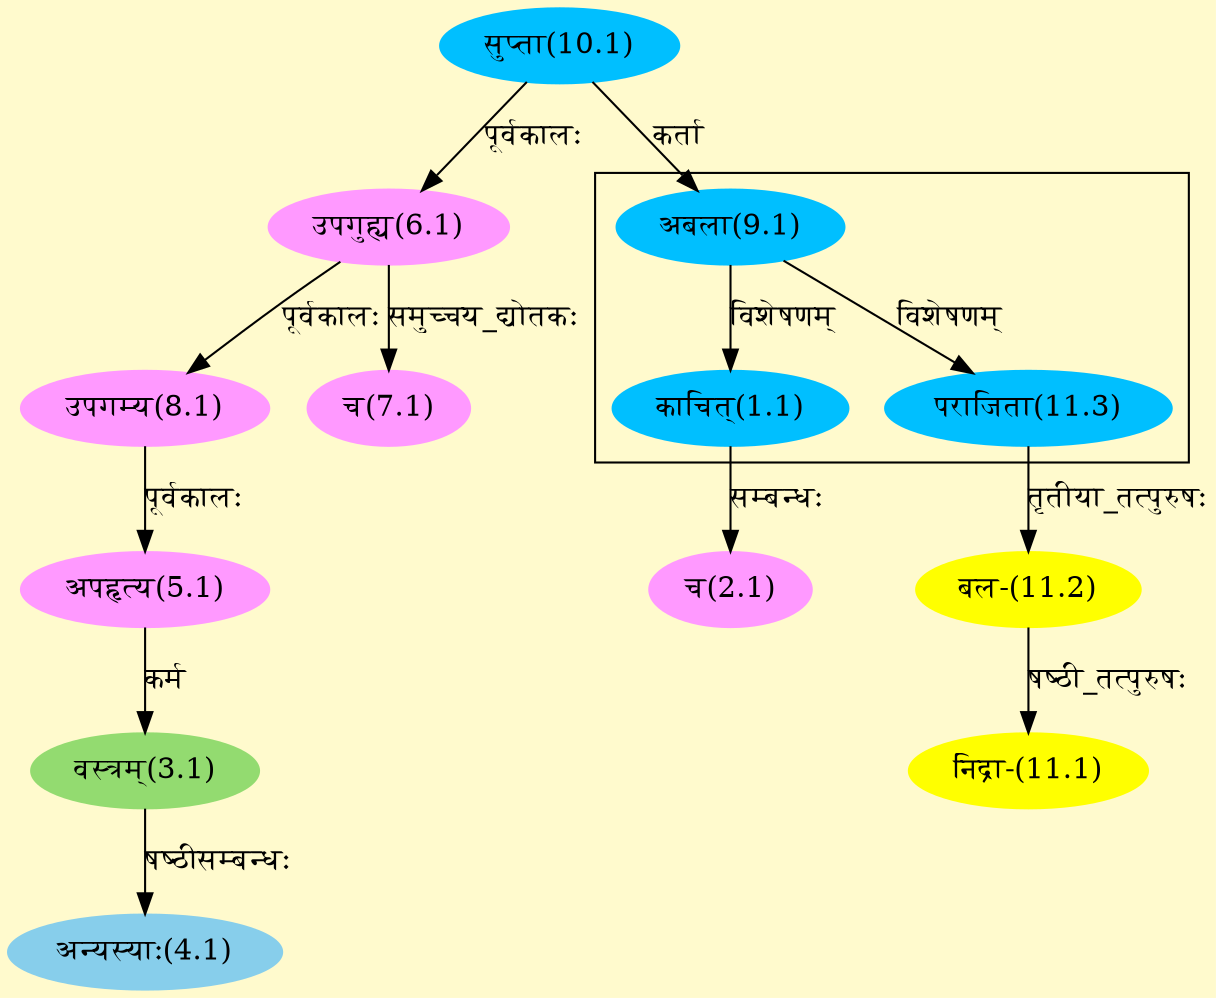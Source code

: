 digraph G{
rankdir=BT;
 compound=true;
 bgcolor="lemonchiffon1";

subgraph cluster_1{
Node1_1 [style=filled, color="#00BFFF" label = "काचित्(1.1)"]
Node9_1 [style=filled, color="#00BFFF" label = "अबला(9.1)"]
Node11_3 [style=filled, color="#00BFFF" label = "पराजिता(11.3)"]

}
Node2_1 [style=filled, color="#FF99FF" label = "च(2.1)"]
Node1_1 [style=filled, color="#00BFFF" label = "काचित्(1.1)"]
Node3_1 [style=filled, color="#93DB70" label = "वस्त्रम्(3.1)"]
Node5_1 [style=filled, color="#FF99FF" label = "अपहृत्य(5.1)"]
Node4_1 [style=filled, color="#87CEEB" label = "अन्यस्याः(4.1)"]
Node8_1 [style=filled, color="#FF99FF" label = "उपगम्य(8.1)"]
Node6_1 [style=filled, color="#FF99FF" label = "उपगुह्य(6.1)"]
Node10_1 [style=filled, color="#00BFFF" label = "सुप्ता(10.1)"]
Node7_1 [style=filled, color="#FF99FF" label = "च(7.1)"]
Node9_1 [style=filled, color="#00BFFF" label = "अबला(9.1)"]
Node11_1 [style=filled, color="#FFFF00" label = "निद्रा-(11.1)"]
Node11_2 [style=filled, color="#FFFF00" label = "बल-(11.2)"]
Node11_3 [style=filled, color="#00BFFF" label = "पराजिता(11.3)"]
/* Start of Relations section */

Node1_1 -> Node9_1 [  label="विशेषणम्"  dir="back" ]
Node2_1 -> Node1_1 [  label="सम्बन्धः"  dir="back" ]
Node3_1 -> Node5_1 [  label="कर्म"  dir="back" ]
Node4_1 -> Node3_1 [  label="षष्ठीसम्बन्धः"  dir="back" ]
Node5_1 -> Node8_1 [  label="पूर्वकालः"  dir="back" ]
Node6_1 -> Node10_1 [  label="पूर्वकालः"  dir="back" ]
Node7_1 -> Node6_1 [  label="समुच्चय_द्योतकः"  dir="back" ]
Node8_1 -> Node6_1 [  label="पूर्वकालः"  dir="back" ]
Node9_1 -> Node10_1 [  label="कर्ता"  dir="back" ]
Node11_1 -> Node11_2 [  label="षष्ठी_तत्पुरुषः"  dir="back" ]
Node11_2 -> Node11_3 [  label="तृतीया_तत्पुरुषः"  dir="back" ]
Node11_3 -> Node9_1 [  label="विशेषणम्"  dir="back" ]
}
